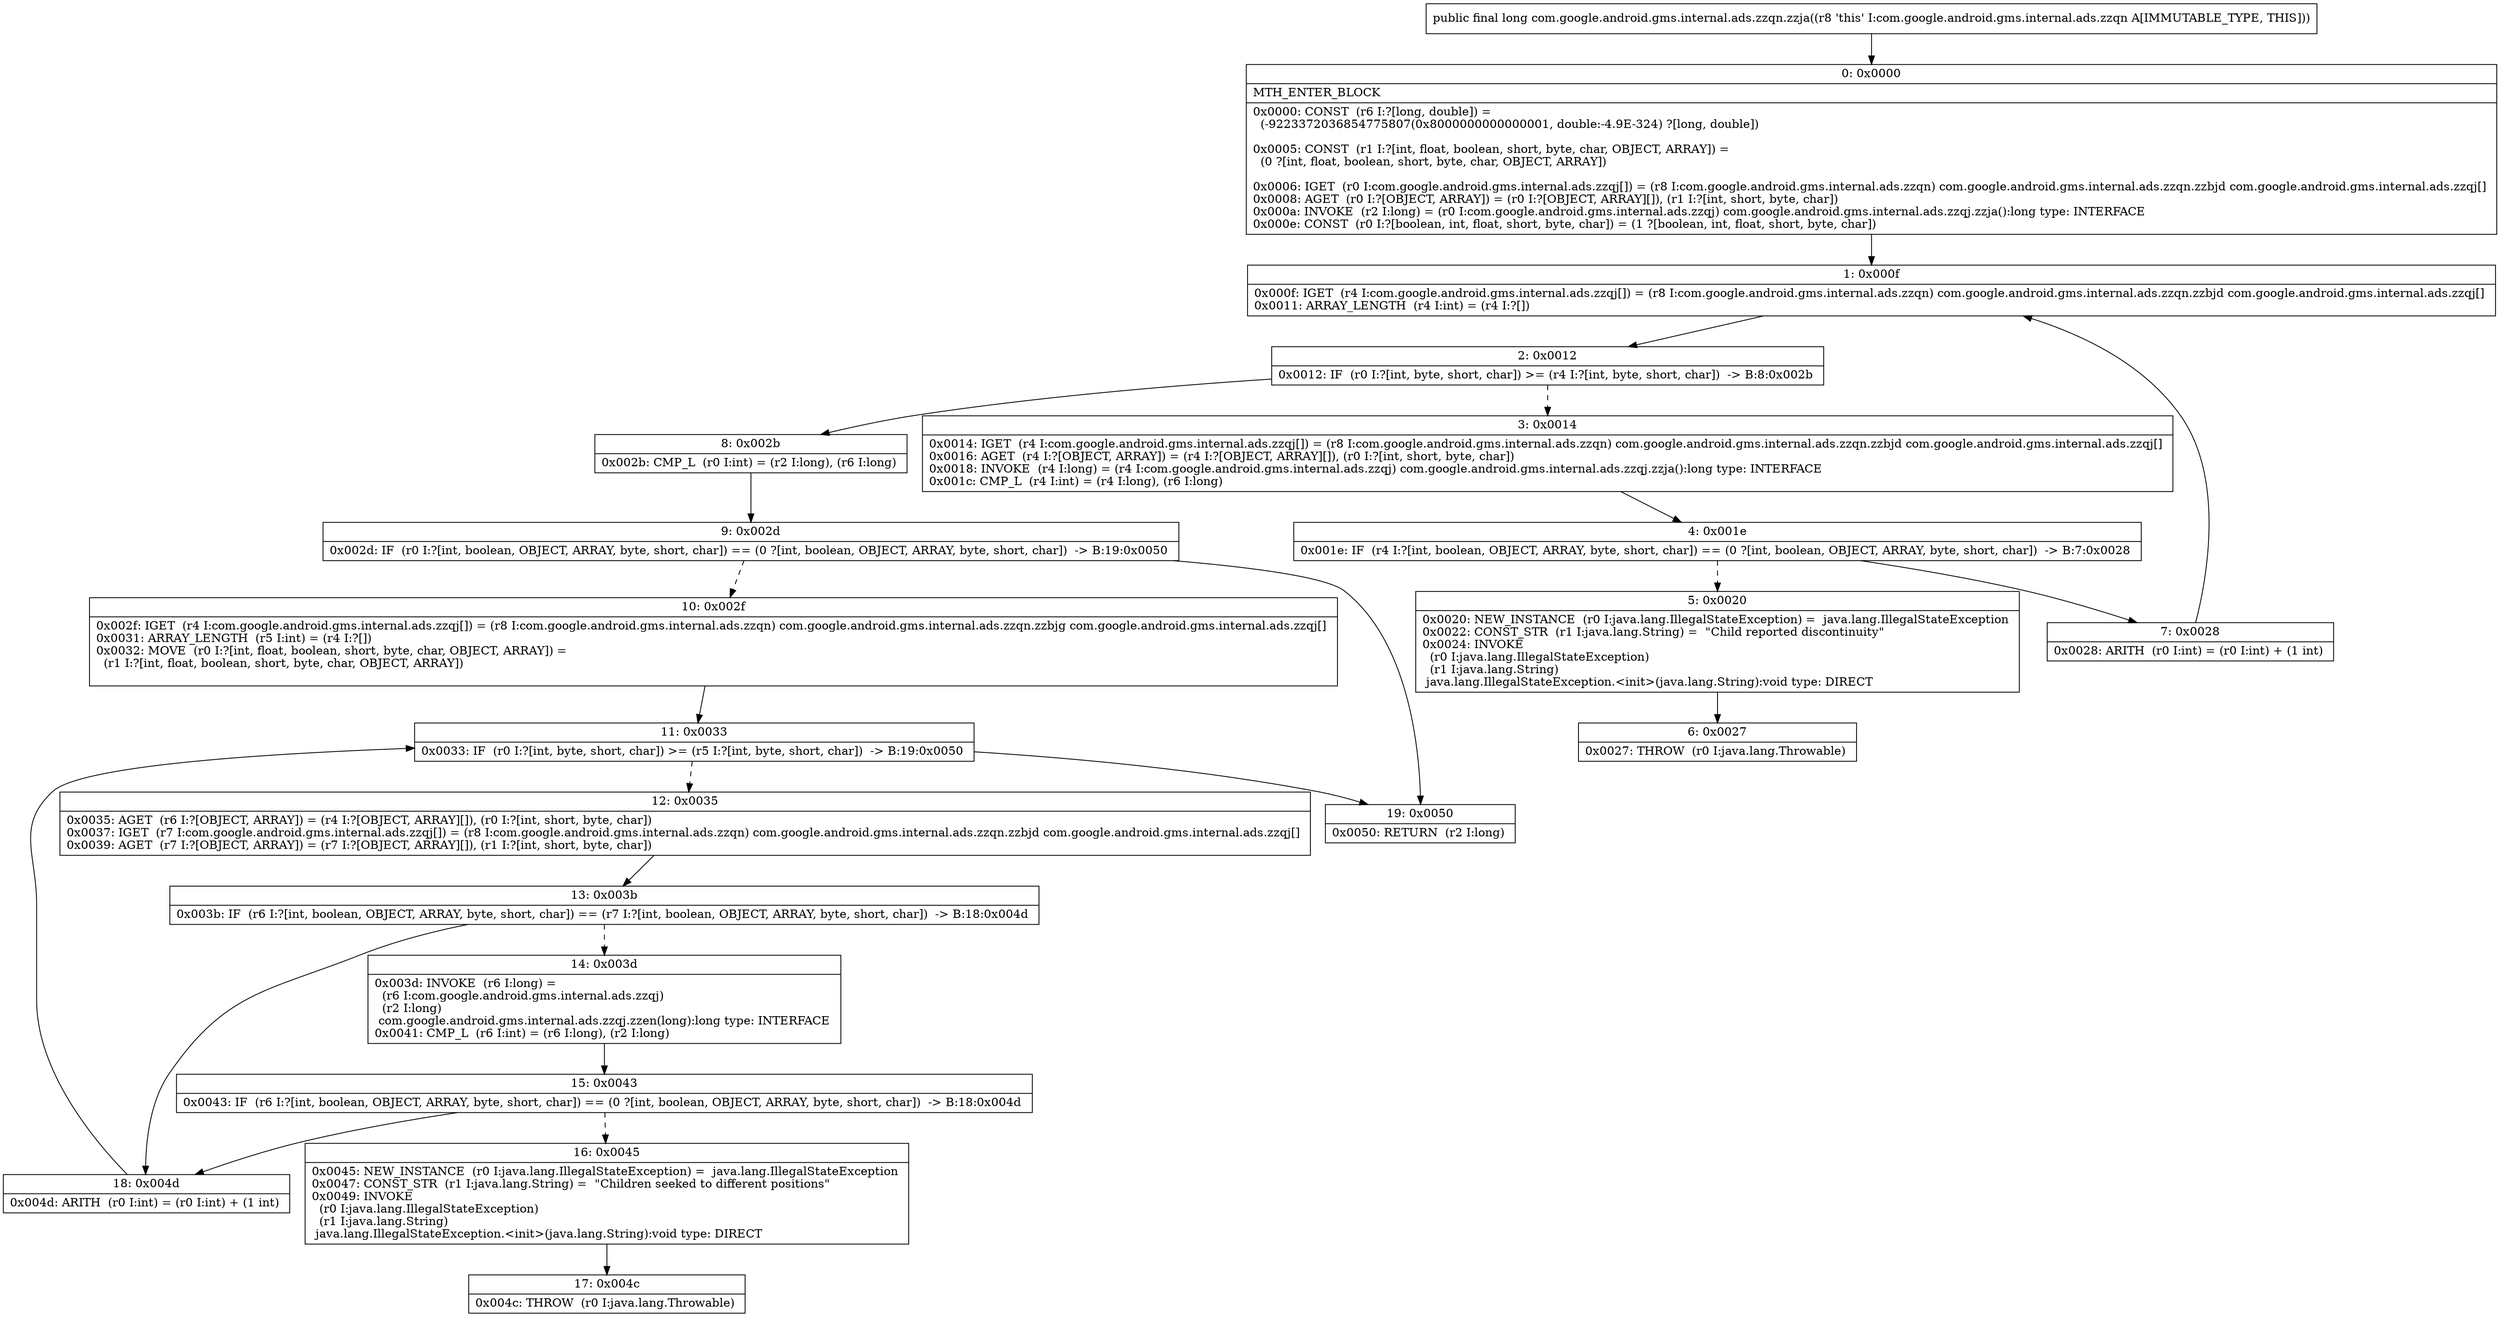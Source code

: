 digraph "CFG forcom.google.android.gms.internal.ads.zzqn.zzja()J" {
Node_0 [shape=record,label="{0\:\ 0x0000|MTH_ENTER_BLOCK\l|0x0000: CONST  (r6 I:?[long, double]) = \l  (\-9223372036854775807(0x8000000000000001, double:\-4.9E\-324) ?[long, double])\l \l0x0005: CONST  (r1 I:?[int, float, boolean, short, byte, char, OBJECT, ARRAY]) = \l  (0 ?[int, float, boolean, short, byte, char, OBJECT, ARRAY])\l \l0x0006: IGET  (r0 I:com.google.android.gms.internal.ads.zzqj[]) = (r8 I:com.google.android.gms.internal.ads.zzqn) com.google.android.gms.internal.ads.zzqn.zzbjd com.google.android.gms.internal.ads.zzqj[] \l0x0008: AGET  (r0 I:?[OBJECT, ARRAY]) = (r0 I:?[OBJECT, ARRAY][]), (r1 I:?[int, short, byte, char]) \l0x000a: INVOKE  (r2 I:long) = (r0 I:com.google.android.gms.internal.ads.zzqj) com.google.android.gms.internal.ads.zzqj.zzja():long type: INTERFACE \l0x000e: CONST  (r0 I:?[boolean, int, float, short, byte, char]) = (1 ?[boolean, int, float, short, byte, char]) \l}"];
Node_1 [shape=record,label="{1\:\ 0x000f|0x000f: IGET  (r4 I:com.google.android.gms.internal.ads.zzqj[]) = (r8 I:com.google.android.gms.internal.ads.zzqn) com.google.android.gms.internal.ads.zzqn.zzbjd com.google.android.gms.internal.ads.zzqj[] \l0x0011: ARRAY_LENGTH  (r4 I:int) = (r4 I:?[]) \l}"];
Node_2 [shape=record,label="{2\:\ 0x0012|0x0012: IF  (r0 I:?[int, byte, short, char]) \>= (r4 I:?[int, byte, short, char])  \-\> B:8:0x002b \l}"];
Node_3 [shape=record,label="{3\:\ 0x0014|0x0014: IGET  (r4 I:com.google.android.gms.internal.ads.zzqj[]) = (r8 I:com.google.android.gms.internal.ads.zzqn) com.google.android.gms.internal.ads.zzqn.zzbjd com.google.android.gms.internal.ads.zzqj[] \l0x0016: AGET  (r4 I:?[OBJECT, ARRAY]) = (r4 I:?[OBJECT, ARRAY][]), (r0 I:?[int, short, byte, char]) \l0x0018: INVOKE  (r4 I:long) = (r4 I:com.google.android.gms.internal.ads.zzqj) com.google.android.gms.internal.ads.zzqj.zzja():long type: INTERFACE \l0x001c: CMP_L  (r4 I:int) = (r4 I:long), (r6 I:long) \l}"];
Node_4 [shape=record,label="{4\:\ 0x001e|0x001e: IF  (r4 I:?[int, boolean, OBJECT, ARRAY, byte, short, char]) == (0 ?[int, boolean, OBJECT, ARRAY, byte, short, char])  \-\> B:7:0x0028 \l}"];
Node_5 [shape=record,label="{5\:\ 0x0020|0x0020: NEW_INSTANCE  (r0 I:java.lang.IllegalStateException) =  java.lang.IllegalStateException \l0x0022: CONST_STR  (r1 I:java.lang.String) =  \"Child reported discontinuity\" \l0x0024: INVOKE  \l  (r0 I:java.lang.IllegalStateException)\l  (r1 I:java.lang.String)\l java.lang.IllegalStateException.\<init\>(java.lang.String):void type: DIRECT \l}"];
Node_6 [shape=record,label="{6\:\ 0x0027|0x0027: THROW  (r0 I:java.lang.Throwable) \l}"];
Node_7 [shape=record,label="{7\:\ 0x0028|0x0028: ARITH  (r0 I:int) = (r0 I:int) + (1 int) \l}"];
Node_8 [shape=record,label="{8\:\ 0x002b|0x002b: CMP_L  (r0 I:int) = (r2 I:long), (r6 I:long) \l}"];
Node_9 [shape=record,label="{9\:\ 0x002d|0x002d: IF  (r0 I:?[int, boolean, OBJECT, ARRAY, byte, short, char]) == (0 ?[int, boolean, OBJECT, ARRAY, byte, short, char])  \-\> B:19:0x0050 \l}"];
Node_10 [shape=record,label="{10\:\ 0x002f|0x002f: IGET  (r4 I:com.google.android.gms.internal.ads.zzqj[]) = (r8 I:com.google.android.gms.internal.ads.zzqn) com.google.android.gms.internal.ads.zzqn.zzbjg com.google.android.gms.internal.ads.zzqj[] \l0x0031: ARRAY_LENGTH  (r5 I:int) = (r4 I:?[]) \l0x0032: MOVE  (r0 I:?[int, float, boolean, short, byte, char, OBJECT, ARRAY]) = \l  (r1 I:?[int, float, boolean, short, byte, char, OBJECT, ARRAY])\l \l}"];
Node_11 [shape=record,label="{11\:\ 0x0033|0x0033: IF  (r0 I:?[int, byte, short, char]) \>= (r5 I:?[int, byte, short, char])  \-\> B:19:0x0050 \l}"];
Node_12 [shape=record,label="{12\:\ 0x0035|0x0035: AGET  (r6 I:?[OBJECT, ARRAY]) = (r4 I:?[OBJECT, ARRAY][]), (r0 I:?[int, short, byte, char]) \l0x0037: IGET  (r7 I:com.google.android.gms.internal.ads.zzqj[]) = (r8 I:com.google.android.gms.internal.ads.zzqn) com.google.android.gms.internal.ads.zzqn.zzbjd com.google.android.gms.internal.ads.zzqj[] \l0x0039: AGET  (r7 I:?[OBJECT, ARRAY]) = (r7 I:?[OBJECT, ARRAY][]), (r1 I:?[int, short, byte, char]) \l}"];
Node_13 [shape=record,label="{13\:\ 0x003b|0x003b: IF  (r6 I:?[int, boolean, OBJECT, ARRAY, byte, short, char]) == (r7 I:?[int, boolean, OBJECT, ARRAY, byte, short, char])  \-\> B:18:0x004d \l}"];
Node_14 [shape=record,label="{14\:\ 0x003d|0x003d: INVOKE  (r6 I:long) = \l  (r6 I:com.google.android.gms.internal.ads.zzqj)\l  (r2 I:long)\l com.google.android.gms.internal.ads.zzqj.zzen(long):long type: INTERFACE \l0x0041: CMP_L  (r6 I:int) = (r6 I:long), (r2 I:long) \l}"];
Node_15 [shape=record,label="{15\:\ 0x0043|0x0043: IF  (r6 I:?[int, boolean, OBJECT, ARRAY, byte, short, char]) == (0 ?[int, boolean, OBJECT, ARRAY, byte, short, char])  \-\> B:18:0x004d \l}"];
Node_16 [shape=record,label="{16\:\ 0x0045|0x0045: NEW_INSTANCE  (r0 I:java.lang.IllegalStateException) =  java.lang.IllegalStateException \l0x0047: CONST_STR  (r1 I:java.lang.String) =  \"Children seeked to different positions\" \l0x0049: INVOKE  \l  (r0 I:java.lang.IllegalStateException)\l  (r1 I:java.lang.String)\l java.lang.IllegalStateException.\<init\>(java.lang.String):void type: DIRECT \l}"];
Node_17 [shape=record,label="{17\:\ 0x004c|0x004c: THROW  (r0 I:java.lang.Throwable) \l}"];
Node_18 [shape=record,label="{18\:\ 0x004d|0x004d: ARITH  (r0 I:int) = (r0 I:int) + (1 int) \l}"];
Node_19 [shape=record,label="{19\:\ 0x0050|0x0050: RETURN  (r2 I:long) \l}"];
MethodNode[shape=record,label="{public final long com.google.android.gms.internal.ads.zzqn.zzja((r8 'this' I:com.google.android.gms.internal.ads.zzqn A[IMMUTABLE_TYPE, THIS])) }"];
MethodNode -> Node_0;
Node_0 -> Node_1;
Node_1 -> Node_2;
Node_2 -> Node_3[style=dashed];
Node_2 -> Node_8;
Node_3 -> Node_4;
Node_4 -> Node_5[style=dashed];
Node_4 -> Node_7;
Node_5 -> Node_6;
Node_7 -> Node_1;
Node_8 -> Node_9;
Node_9 -> Node_10[style=dashed];
Node_9 -> Node_19;
Node_10 -> Node_11;
Node_11 -> Node_12[style=dashed];
Node_11 -> Node_19;
Node_12 -> Node_13;
Node_13 -> Node_14[style=dashed];
Node_13 -> Node_18;
Node_14 -> Node_15;
Node_15 -> Node_16[style=dashed];
Node_15 -> Node_18;
Node_16 -> Node_17;
Node_18 -> Node_11;
}

